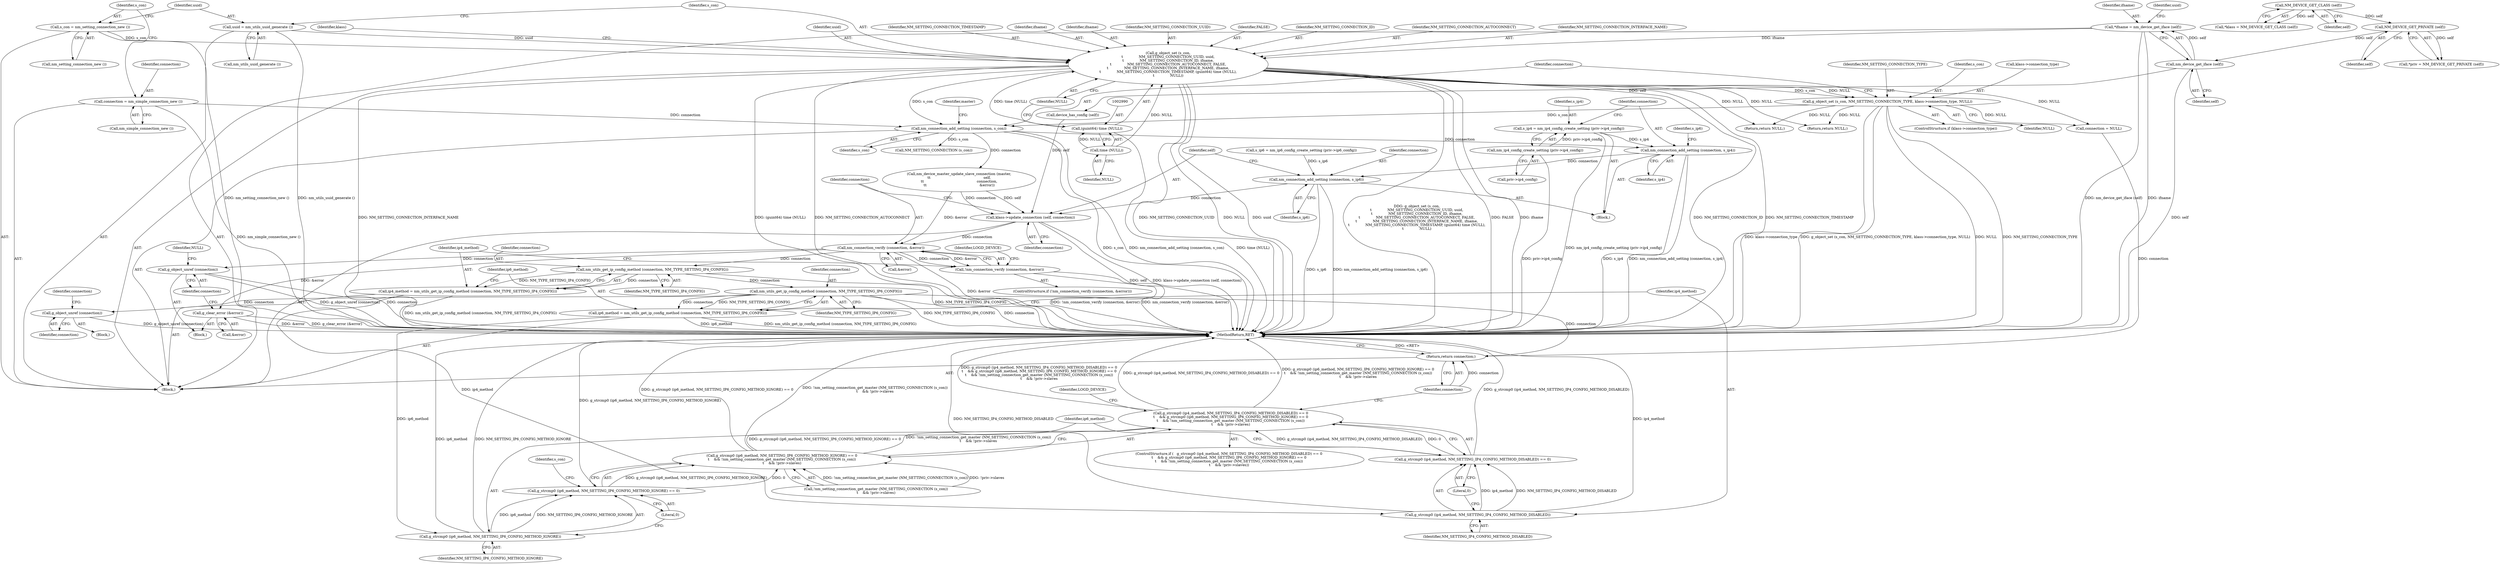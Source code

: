 digraph "0_NetworkManager_d5fc88e573fa58b93034b04d35a2454f5d28cad9@API" {
"1003045" [label="(Call,nm_connection_add_setting (connection, s_ip4))"];
"1003005" [label="(Call,nm_connection_add_setting (connection, s_con))"];
"1002969" [label="(Call,connection = nm_simple_connection_new ())"];
"1002978" [label="(Call,g_object_set (s_con,\n\t              NM_SETTING_CONNECTION_UUID, uuid,\n\t              NM_SETTING_CONNECTION_ID, ifname,\n\t              NM_SETTING_CONNECTION_AUTOCONNECT, FALSE,\n\t              NM_SETTING_CONNECTION_INTERFACE_NAME, ifname,\n\t              NM_SETTING_CONNECTION_TIMESTAMP, (guint64) time (NULL),\n\t              NULL))"];
"1002972" [label="(Call,s_con = nm_setting_connection_new ())"];
"1002975" [label="(Call,uuid = nm_utils_uuid_generate ())"];
"1002934" [label="(Call,*ifname = nm_device_get_iface (self))"];
"1002936" [label="(Call,nm_device_get_iface (self))"];
"1002931" [label="(Call,NM_DEVICE_GET_PRIVATE (self))"];
"1002926" [label="(Call,NM_DEVICE_GET_CLASS (self))"];
"1002989" [label="(Call,(guint64) time (NULL))"];
"1002991" [label="(Call,time (NULL))"];
"1002998" [label="(Call,g_object_set (s_con, NM_SETTING_CONNECTION_TYPE, klass->connection_type, NULL))"];
"1003039" [label="(Call,s_ip4 = nm_ip4_config_create_setting (priv->ip4_config))"];
"1003041" [label="(Call,nm_ip4_config_create_setting (priv->ip4_config))"];
"1003054" [label="(Call,nm_connection_add_setting (connection, s_ip6))"];
"1003057" [label="(Call,klass->update_connection (self, connection))"];
"1003062" [label="(Call,nm_connection_verify (connection, &error))"];
"1003061" [label="(Call,!nm_connection_verify (connection, &error))"];
"1003073" [label="(Call,g_clear_error (&error))"];
"1003076" [label="(Call,g_object_unref (connection))"];
"1003082" [label="(Call,nm_utils_get_ip_config_method (connection, NM_TYPE_SETTING_IP4_CONFIG))"];
"1003080" [label="(Call,ip4_method = nm_utils_get_ip_config_method (connection, NM_TYPE_SETTING_IP4_CONFIG))"];
"1003093" [label="(Call,g_strcmp0 (ip4_method, NM_SETTING_IP4_CONFIG_METHOD_DISABLED))"];
"1003092" [label="(Call,g_strcmp0 (ip4_method, NM_SETTING_IP4_CONFIG_METHOD_DISABLED) == 0)"];
"1003091" [label="(Call,g_strcmp0 (ip4_method, NM_SETTING_IP4_CONFIG_METHOD_DISABLED) == 0\n\t    && g_strcmp0 (ip6_method, NM_SETTING_IP6_CONFIG_METHOD_IGNORE) == 0\n\t    && !nm_setting_connection_get_master (NM_SETTING_CONNECTION (s_con))\n\t    && !priv->slaves)"];
"1003087" [label="(Call,nm_utils_get_ip_config_method (connection, NM_TYPE_SETTING_IP6_CONFIG))"];
"1003085" [label="(Call,ip6_method = nm_utils_get_ip_config_method (connection, NM_TYPE_SETTING_IP6_CONFIG))"];
"1003099" [label="(Call,g_strcmp0 (ip6_method, NM_SETTING_IP6_CONFIG_METHOD_IGNORE))"];
"1003098" [label="(Call,g_strcmp0 (ip6_method, NM_SETTING_IP6_CONFIG_METHOD_IGNORE) == 0)"];
"1003097" [label="(Call,g_strcmp0 (ip6_method, NM_SETTING_IP6_CONFIG_METHOD_IGNORE) == 0\n\t    && !nm_setting_connection_get_master (NM_SETTING_CONNECTION (s_con))\n\t    && !priv->slaves)"];
"1003116" [label="(Call,g_object_unref (connection))"];
"1003121" [label="(Return,return connection;)"];
"1003061" [label="(Call,!nm_connection_verify (connection, &error))"];
"1003117" [label="(Identifier,connection)"];
"1003038" [label="(Block,)"];
"1003039" [label="(Call,s_ip4 = nm_ip4_config_create_setting (priv->ip4_config))"];
"1002927" [label="(Identifier,self)"];
"1003101" [label="(Identifier,NM_SETTING_IP6_CONFIG_METHOD_IGNORE)"];
"1003096" [label="(Literal,0)"];
"1003074" [label="(Call,&error)"];
"1003093" [label="(Call,g_strcmp0 (ip4_method, NM_SETTING_IP4_CONFIG_METHOD_DISABLED))"];
"1003063" [label="(Identifier,connection)"];
"1002981" [label="(Identifier,uuid)"];
"1003079" [label="(Identifier,NULL)"];
"1003089" [label="(Identifier,NM_TYPE_SETTING_IP6_CONFIG)"];
"1003102" [label="(Literal,0)"];
"1003005" [label="(Call,nm_connection_add_setting (connection, s_con))"];
"1002961" [label="(Call,device_has_config (self))"];
"1003045" [label="(Call,nm_connection_add_setting (connection, s_ip4))"];
"1003106" [label="(Call,NM_SETTING_CONNECTION (s_con))"];
"1003099" [label="(Call,g_strcmp0 (ip6_method, NM_SETTING_IP6_CONFIG_METHOD_IGNORE))"];
"1003077" [label="(Identifier,connection)"];
"1003056" [label="(Identifier,s_ip6)"];
"1003048" [label="(Call,s_ip6 = nm_ip6_config_create_setting (priv->ip6_config))"];
"1003114" [label="(Identifier,LOGD_DEVICE)"];
"1002975" [label="(Call,uuid = nm_utils_uuid_generate ())"];
"1003047" [label="(Identifier,s_ip4)"];
"1002998" [label="(Call,g_object_set (s_con, NM_SETTING_CONNECTION_TYPE, klass->connection_type, NULL))"];
"1002931" [label="(Call,NM_DEVICE_GET_PRIVATE (self))"];
"1003097" [label="(Call,g_strcmp0 (ip6_method, NM_SETTING_IP6_CONFIG_METHOD_IGNORE) == 0\n\t    && !nm_setting_connection_get_master (NM_SETTING_CONNECTION (s_con))\n\t    && !priv->slaves)"];
"1002922" [label="(Block,)"];
"1003087" [label="(Call,nm_utils_get_ip_config_method (connection, NM_TYPE_SETTING_IP6_CONFIG))"];
"1002991" [label="(Call,time (NULL))"];
"1003006" [label="(Identifier,connection)"];
"1003081" [label="(Identifier,ip4_method)"];
"1003060" [label="(ControlStructure,if (!nm_connection_verify (connection, &error)))"];
"1003090" [label="(ControlStructure,if (   g_strcmp0 (ip4_method, NM_SETTING_IP4_CONFIG_METHOD_DISABLED) == 0\n\t    && g_strcmp0 (ip6_method, NM_SETTING_IP6_CONFIG_METHOD_IGNORE) == 0\n\t    && !nm_setting_connection_get_master (NM_SETTING_CONNECTION (s_con))\n\t    && !priv->slaves))"];
"1002972" [label="(Call,s_con = nm_setting_connection_new ())"];
"1003092" [label="(Call,g_strcmp0 (ip4_method, NM_SETTING_IP4_CONFIG_METHOD_DISABLED) == 0)"];
"1003119" [label="(Identifier,connection)"];
"1003040" [label="(Identifier,s_ip4)"];
"1002969" [label="(Call,connection = nm_simple_connection_new ())"];
"1002988" [label="(Identifier,NM_SETTING_CONNECTION_TIMESTAMP)"];
"1003088" [label="(Identifier,connection)"];
"1003116" [label="(Call,g_object_unref (connection))"];
"1002994" [label="(ControlStructure,if (klass->connection_type))"];
"1003007" [label="(Identifier,s_con)"];
"1003001" [label="(Call,klass->connection_type)"];
"1003062" [label="(Call,nm_connection_verify (connection, &error))"];
"1002992" [label="(Identifier,NULL)"];
"1003076" [label="(Call,g_object_unref (connection))"];
"1003121" [label="(Return,return connection;)"];
"1002935" [label="(Identifier,ifname)"];
"1002979" [label="(Identifier,s_con)"];
"1002977" [label="(Call,nm_utils_uuid_generate ())"];
"1003083" [label="(Identifier,connection)"];
"1002924" [label="(Call,*klass = NM_DEVICE_GET_CLASS (self))"];
"1002987" [label="(Identifier,ifname)"];
"1003000" [label="(Identifier,NM_SETTING_CONNECTION_TYPE)"];
"1003084" [label="(Identifier,NM_TYPE_SETTING_IP4_CONFIG)"];
"1003098" [label="(Call,g_strcmp0 (ip6_method, NM_SETTING_IP6_CONFIG_METHOD_IGNORE) == 0)"];
"1003057" [label="(Call,klass->update_connection (self, connection))"];
"1003078" [label="(Return,return NULL;)"];
"1003082" [label="(Call,nm_utils_get_ip_config_method (connection, NM_TYPE_SETTING_IP4_CONFIG))"];
"1003068" [label="(Identifier,LOGD_DEVICE)"];
"1002976" [label="(Identifier,uuid)"];
"1003064" [label="(Call,&error)"];
"1003058" [label="(Identifier,self)"];
"1002993" [label="(Identifier,NULL)"];
"1003054" [label="(Call,nm_connection_add_setting (connection, s_ip6))"];
"1003118" [label="(Call,connection = NULL)"];
"1002937" [label="(Identifier,self)"];
"1003041" [label="(Call,nm_ip4_config_create_setting (priv->ip4_config))"];
"1002983" [label="(Identifier,ifname)"];
"1003080" [label="(Call,ip4_method = nm_utils_get_ip_config_method (connection, NM_TYPE_SETTING_IP4_CONFIG))"];
"1003100" [label="(Identifier,ip6_method)"];
"1003103" [label="(Call,!nm_setting_connection_get_master (NM_SETTING_CONNECTION (s_con))\n\t    && !priv->slaves)"];
"1002973" [label="(Identifier,s_con)"];
"1002980" [label="(Identifier,NM_SETTING_CONNECTION_UUID)"];
"1002985" [label="(Identifier,FALSE)"];
"1003085" [label="(Call,ip6_method = nm_utils_get_ip_config_method (connection, NM_TYPE_SETTING_IP6_CONFIG))"];
"1002982" [label="(Identifier,NM_SETTING_CONNECTION_ID)"];
"1003055" [label="(Identifier,connection)"];
"1003107" [label="(Identifier,s_con)"];
"1007368" [label="(MethodReturn,RET)"];
"1002934" [label="(Call,*ifname = nm_device_get_iface (self))"];
"1002984" [label="(Identifier,NM_SETTING_CONNECTION_AUTOCONNECT)"];
"1002999" [label="(Identifier,s_con)"];
"1003091" [label="(Call,g_strcmp0 (ip4_method, NM_SETTING_IP4_CONFIG_METHOD_DISABLED) == 0\n\t    && g_strcmp0 (ip6_method, NM_SETTING_IP6_CONFIG_METHOD_IGNORE) == 0\n\t    && !nm_setting_connection_get_master (NM_SETTING_CONNECTION (s_con))\n\t    && !priv->slaves)"];
"1003049" [label="(Identifier,s_ip6)"];
"1002936" [label="(Call,nm_device_get_iface (self))"];
"1003009" [label="(Identifier,master)"];
"1002986" [label="(Identifier,NM_SETTING_CONNECTION_INTERFACE_NAME)"];
"1003112" [label="(Block,)"];
"1002978" [label="(Call,g_object_set (s_con,\n\t              NM_SETTING_CONNECTION_UUID, uuid,\n\t              NM_SETTING_CONNECTION_ID, ifname,\n\t              NM_SETTING_CONNECTION_AUTOCONNECT, FALSE,\n\t              NM_SETTING_CONNECTION_INTERFACE_NAME, ifname,\n\t              NM_SETTING_CONNECTION_TIMESTAMP, (guint64) time (NULL),\n\t              NULL))"];
"1003042" [label="(Call,priv->ip4_config)"];
"1003073" [label="(Call,g_clear_error (&error))"];
"1003066" [label="(Block,)"];
"1003059" [label="(Identifier,connection)"];
"1003095" [label="(Identifier,NM_SETTING_IP4_CONFIG_METHOD_DISABLED)"];
"1003046" [label="(Identifier,connection)"];
"1002944" [label="(Identifier,uuid)"];
"1003094" [label="(Identifier,ip4_method)"];
"1003122" [label="(Identifier,connection)"];
"1003004" [label="(Identifier,NULL)"];
"1002929" [label="(Call,*priv = NM_DEVICE_GET_PRIVATE (self))"];
"1003035" [label="(Return,return NULL;)"];
"1002974" [label="(Call,nm_setting_connection_new ())"];
"1002996" [label="(Identifier,klass)"];
"1003086" [label="(Identifier,ip6_method)"];
"1002970" [label="(Identifier,connection)"];
"1002971" [label="(Call,nm_simple_connection_new ())"];
"1002926" [label="(Call,NM_DEVICE_GET_CLASS (self))"];
"1002932" [label="(Identifier,self)"];
"1003013" [label="(Call,nm_device_master_update_slave_connection (master,\n\t\t                                               self,\n\t\t                                               connection,\n\t\t                                               &error))"];
"1002989" [label="(Call,(guint64) time (NULL))"];
"1003045" -> "1003038"  [label="AST: "];
"1003045" -> "1003047"  [label="CFG: "];
"1003046" -> "1003045"  [label="AST: "];
"1003047" -> "1003045"  [label="AST: "];
"1003049" -> "1003045"  [label="CFG: "];
"1003045" -> "1007368"  [label="DDG: s_ip4"];
"1003045" -> "1007368"  [label="DDG: nm_connection_add_setting (connection, s_ip4)"];
"1003005" -> "1003045"  [label="DDG: connection"];
"1003039" -> "1003045"  [label="DDG: s_ip4"];
"1003045" -> "1003054"  [label="DDG: connection"];
"1003005" -> "1002922"  [label="AST: "];
"1003005" -> "1003007"  [label="CFG: "];
"1003006" -> "1003005"  [label="AST: "];
"1003007" -> "1003005"  [label="AST: "];
"1003009" -> "1003005"  [label="CFG: "];
"1003005" -> "1007368"  [label="DDG: s_con"];
"1003005" -> "1007368"  [label="DDG: nm_connection_add_setting (connection, s_con)"];
"1002969" -> "1003005"  [label="DDG: connection"];
"1002978" -> "1003005"  [label="DDG: s_con"];
"1002998" -> "1003005"  [label="DDG: s_con"];
"1003005" -> "1003013"  [label="DDG: connection"];
"1003005" -> "1003106"  [label="DDG: s_con"];
"1002969" -> "1002922"  [label="AST: "];
"1002969" -> "1002971"  [label="CFG: "];
"1002970" -> "1002969"  [label="AST: "];
"1002971" -> "1002969"  [label="AST: "];
"1002973" -> "1002969"  [label="CFG: "];
"1002969" -> "1007368"  [label="DDG: nm_simple_connection_new ()"];
"1002978" -> "1002922"  [label="AST: "];
"1002978" -> "1002993"  [label="CFG: "];
"1002979" -> "1002978"  [label="AST: "];
"1002980" -> "1002978"  [label="AST: "];
"1002981" -> "1002978"  [label="AST: "];
"1002982" -> "1002978"  [label="AST: "];
"1002983" -> "1002978"  [label="AST: "];
"1002984" -> "1002978"  [label="AST: "];
"1002985" -> "1002978"  [label="AST: "];
"1002986" -> "1002978"  [label="AST: "];
"1002987" -> "1002978"  [label="AST: "];
"1002988" -> "1002978"  [label="AST: "];
"1002989" -> "1002978"  [label="AST: "];
"1002993" -> "1002978"  [label="AST: "];
"1002996" -> "1002978"  [label="CFG: "];
"1002978" -> "1007368"  [label="DDG: NM_SETTING_CONNECTION_UUID"];
"1002978" -> "1007368"  [label="DDG: NULL"];
"1002978" -> "1007368"  [label="DDG: uuid"];
"1002978" -> "1007368"  [label="DDG: g_object_set (s_con,\n\t              NM_SETTING_CONNECTION_UUID, uuid,\n\t              NM_SETTING_CONNECTION_ID, ifname,\n\t              NM_SETTING_CONNECTION_AUTOCONNECT, FALSE,\n\t              NM_SETTING_CONNECTION_INTERFACE_NAME, ifname,\n\t              NM_SETTING_CONNECTION_TIMESTAMP, (guint64) time (NULL),\n\t              NULL)"];
"1002978" -> "1007368"  [label="DDG: FALSE"];
"1002978" -> "1007368"  [label="DDG: ifname"];
"1002978" -> "1007368"  [label="DDG: NM_SETTING_CONNECTION_ID"];
"1002978" -> "1007368"  [label="DDG: NM_SETTING_CONNECTION_TIMESTAMP"];
"1002978" -> "1007368"  [label="DDG: NM_SETTING_CONNECTION_INTERFACE_NAME"];
"1002978" -> "1007368"  [label="DDG: (guint64) time (NULL)"];
"1002978" -> "1007368"  [label="DDG: NM_SETTING_CONNECTION_AUTOCONNECT"];
"1002972" -> "1002978"  [label="DDG: s_con"];
"1002975" -> "1002978"  [label="DDG: uuid"];
"1002934" -> "1002978"  [label="DDG: ifname"];
"1002989" -> "1002978"  [label="DDG: time (NULL)"];
"1002991" -> "1002978"  [label="DDG: NULL"];
"1002978" -> "1002998"  [label="DDG: s_con"];
"1002978" -> "1002998"  [label="DDG: NULL"];
"1002978" -> "1003035"  [label="DDG: NULL"];
"1002978" -> "1003078"  [label="DDG: NULL"];
"1002978" -> "1003118"  [label="DDG: NULL"];
"1002972" -> "1002922"  [label="AST: "];
"1002972" -> "1002974"  [label="CFG: "];
"1002973" -> "1002972"  [label="AST: "];
"1002974" -> "1002972"  [label="AST: "];
"1002976" -> "1002972"  [label="CFG: "];
"1002972" -> "1007368"  [label="DDG: nm_setting_connection_new ()"];
"1002975" -> "1002922"  [label="AST: "];
"1002975" -> "1002977"  [label="CFG: "];
"1002976" -> "1002975"  [label="AST: "];
"1002977" -> "1002975"  [label="AST: "];
"1002979" -> "1002975"  [label="CFG: "];
"1002975" -> "1007368"  [label="DDG: nm_utils_uuid_generate ()"];
"1002934" -> "1002922"  [label="AST: "];
"1002934" -> "1002936"  [label="CFG: "];
"1002935" -> "1002934"  [label="AST: "];
"1002936" -> "1002934"  [label="AST: "];
"1002944" -> "1002934"  [label="CFG: "];
"1002934" -> "1007368"  [label="DDG: ifname"];
"1002934" -> "1007368"  [label="DDG: nm_device_get_iface (self)"];
"1002936" -> "1002934"  [label="DDG: self"];
"1002936" -> "1002937"  [label="CFG: "];
"1002937" -> "1002936"  [label="AST: "];
"1002936" -> "1007368"  [label="DDG: self"];
"1002931" -> "1002936"  [label="DDG: self"];
"1002936" -> "1002961"  [label="DDG: self"];
"1002931" -> "1002929"  [label="AST: "];
"1002931" -> "1002932"  [label="CFG: "];
"1002932" -> "1002931"  [label="AST: "];
"1002929" -> "1002931"  [label="CFG: "];
"1002931" -> "1002929"  [label="DDG: self"];
"1002926" -> "1002931"  [label="DDG: self"];
"1002926" -> "1002924"  [label="AST: "];
"1002926" -> "1002927"  [label="CFG: "];
"1002927" -> "1002926"  [label="AST: "];
"1002924" -> "1002926"  [label="CFG: "];
"1002926" -> "1002924"  [label="DDG: self"];
"1002989" -> "1002991"  [label="CFG: "];
"1002990" -> "1002989"  [label="AST: "];
"1002991" -> "1002989"  [label="AST: "];
"1002993" -> "1002989"  [label="CFG: "];
"1002989" -> "1007368"  [label="DDG: time (NULL)"];
"1002991" -> "1002989"  [label="DDG: NULL"];
"1002991" -> "1002992"  [label="CFG: "];
"1002992" -> "1002991"  [label="AST: "];
"1002998" -> "1002994"  [label="AST: "];
"1002998" -> "1003004"  [label="CFG: "];
"1002999" -> "1002998"  [label="AST: "];
"1003000" -> "1002998"  [label="AST: "];
"1003001" -> "1002998"  [label="AST: "];
"1003004" -> "1002998"  [label="AST: "];
"1003006" -> "1002998"  [label="CFG: "];
"1002998" -> "1007368"  [label="DDG: NM_SETTING_CONNECTION_TYPE"];
"1002998" -> "1007368"  [label="DDG: g_object_set (s_con, NM_SETTING_CONNECTION_TYPE, klass->connection_type, NULL)"];
"1002998" -> "1007368"  [label="DDG: NULL"];
"1002998" -> "1007368"  [label="DDG: klass->connection_type"];
"1002998" -> "1003035"  [label="DDG: NULL"];
"1002998" -> "1003078"  [label="DDG: NULL"];
"1002998" -> "1003118"  [label="DDG: NULL"];
"1003039" -> "1003038"  [label="AST: "];
"1003039" -> "1003041"  [label="CFG: "];
"1003040" -> "1003039"  [label="AST: "];
"1003041" -> "1003039"  [label="AST: "];
"1003046" -> "1003039"  [label="CFG: "];
"1003039" -> "1007368"  [label="DDG: nm_ip4_config_create_setting (priv->ip4_config)"];
"1003041" -> "1003039"  [label="DDG: priv->ip4_config"];
"1003041" -> "1003042"  [label="CFG: "];
"1003042" -> "1003041"  [label="AST: "];
"1003041" -> "1007368"  [label="DDG: priv->ip4_config"];
"1003054" -> "1003038"  [label="AST: "];
"1003054" -> "1003056"  [label="CFG: "];
"1003055" -> "1003054"  [label="AST: "];
"1003056" -> "1003054"  [label="AST: "];
"1003058" -> "1003054"  [label="CFG: "];
"1003054" -> "1007368"  [label="DDG: nm_connection_add_setting (connection, s_ip6)"];
"1003054" -> "1007368"  [label="DDG: s_ip6"];
"1003048" -> "1003054"  [label="DDG: s_ip6"];
"1003054" -> "1003057"  [label="DDG: connection"];
"1003057" -> "1002922"  [label="AST: "];
"1003057" -> "1003059"  [label="CFG: "];
"1003058" -> "1003057"  [label="AST: "];
"1003059" -> "1003057"  [label="AST: "];
"1003063" -> "1003057"  [label="CFG: "];
"1003057" -> "1007368"  [label="DDG: self"];
"1003057" -> "1007368"  [label="DDG: klass->update_connection (self, connection)"];
"1002961" -> "1003057"  [label="DDG: self"];
"1003013" -> "1003057"  [label="DDG: self"];
"1003013" -> "1003057"  [label="DDG: connection"];
"1003057" -> "1003062"  [label="DDG: connection"];
"1003062" -> "1003061"  [label="AST: "];
"1003062" -> "1003064"  [label="CFG: "];
"1003063" -> "1003062"  [label="AST: "];
"1003064" -> "1003062"  [label="AST: "];
"1003061" -> "1003062"  [label="CFG: "];
"1003062" -> "1007368"  [label="DDG: &error"];
"1003062" -> "1003061"  [label="DDG: connection"];
"1003062" -> "1003061"  [label="DDG: &error"];
"1003013" -> "1003062"  [label="DDG: &error"];
"1003062" -> "1003073"  [label="DDG: &error"];
"1003062" -> "1003076"  [label="DDG: connection"];
"1003062" -> "1003082"  [label="DDG: connection"];
"1003061" -> "1003060"  [label="AST: "];
"1003068" -> "1003061"  [label="CFG: "];
"1003081" -> "1003061"  [label="CFG: "];
"1003061" -> "1007368"  [label="DDG: nm_connection_verify (connection, &error)"];
"1003061" -> "1007368"  [label="DDG: !nm_connection_verify (connection, &error)"];
"1003073" -> "1003066"  [label="AST: "];
"1003073" -> "1003074"  [label="CFG: "];
"1003074" -> "1003073"  [label="AST: "];
"1003077" -> "1003073"  [label="CFG: "];
"1003073" -> "1007368"  [label="DDG: g_clear_error (&error)"];
"1003073" -> "1007368"  [label="DDG: &error"];
"1003076" -> "1003066"  [label="AST: "];
"1003076" -> "1003077"  [label="CFG: "];
"1003077" -> "1003076"  [label="AST: "];
"1003079" -> "1003076"  [label="CFG: "];
"1003076" -> "1007368"  [label="DDG: g_object_unref (connection)"];
"1003076" -> "1007368"  [label="DDG: connection"];
"1003082" -> "1003080"  [label="AST: "];
"1003082" -> "1003084"  [label="CFG: "];
"1003083" -> "1003082"  [label="AST: "];
"1003084" -> "1003082"  [label="AST: "];
"1003080" -> "1003082"  [label="CFG: "];
"1003082" -> "1007368"  [label="DDG: NM_TYPE_SETTING_IP4_CONFIG"];
"1003082" -> "1003080"  [label="DDG: connection"];
"1003082" -> "1003080"  [label="DDG: NM_TYPE_SETTING_IP4_CONFIG"];
"1003082" -> "1003087"  [label="DDG: connection"];
"1003080" -> "1002922"  [label="AST: "];
"1003081" -> "1003080"  [label="AST: "];
"1003086" -> "1003080"  [label="CFG: "];
"1003080" -> "1007368"  [label="DDG: nm_utils_get_ip_config_method (connection, NM_TYPE_SETTING_IP4_CONFIG)"];
"1003080" -> "1003093"  [label="DDG: ip4_method"];
"1003093" -> "1003092"  [label="AST: "];
"1003093" -> "1003095"  [label="CFG: "];
"1003094" -> "1003093"  [label="AST: "];
"1003095" -> "1003093"  [label="AST: "];
"1003096" -> "1003093"  [label="CFG: "];
"1003093" -> "1007368"  [label="DDG: ip4_method"];
"1003093" -> "1007368"  [label="DDG: NM_SETTING_IP4_CONFIG_METHOD_DISABLED"];
"1003093" -> "1003092"  [label="DDG: ip4_method"];
"1003093" -> "1003092"  [label="DDG: NM_SETTING_IP4_CONFIG_METHOD_DISABLED"];
"1003092" -> "1003091"  [label="AST: "];
"1003092" -> "1003096"  [label="CFG: "];
"1003096" -> "1003092"  [label="AST: "];
"1003100" -> "1003092"  [label="CFG: "];
"1003091" -> "1003092"  [label="CFG: "];
"1003092" -> "1007368"  [label="DDG: g_strcmp0 (ip4_method, NM_SETTING_IP4_CONFIG_METHOD_DISABLED)"];
"1003092" -> "1003091"  [label="DDG: g_strcmp0 (ip4_method, NM_SETTING_IP4_CONFIG_METHOD_DISABLED)"];
"1003092" -> "1003091"  [label="DDG: 0"];
"1003091" -> "1003090"  [label="AST: "];
"1003091" -> "1003097"  [label="CFG: "];
"1003097" -> "1003091"  [label="AST: "];
"1003114" -> "1003091"  [label="CFG: "];
"1003122" -> "1003091"  [label="CFG: "];
"1003091" -> "1007368"  [label="DDG: g_strcmp0 (ip4_method, NM_SETTING_IP4_CONFIG_METHOD_DISABLED) == 0\n\t    && g_strcmp0 (ip6_method, NM_SETTING_IP6_CONFIG_METHOD_IGNORE) == 0\n\t    && !nm_setting_connection_get_master (NM_SETTING_CONNECTION (s_con))\n\t    && !priv->slaves"];
"1003091" -> "1007368"  [label="DDG: g_strcmp0 (ip4_method, NM_SETTING_IP4_CONFIG_METHOD_DISABLED) == 0"];
"1003091" -> "1007368"  [label="DDG: g_strcmp0 (ip6_method, NM_SETTING_IP6_CONFIG_METHOD_IGNORE) == 0\n\t    && !nm_setting_connection_get_master (NM_SETTING_CONNECTION (s_con))\n\t    && !priv->slaves"];
"1003097" -> "1003091"  [label="DDG: g_strcmp0 (ip6_method, NM_SETTING_IP6_CONFIG_METHOD_IGNORE) == 0"];
"1003097" -> "1003091"  [label="DDG: !nm_setting_connection_get_master (NM_SETTING_CONNECTION (s_con))\n\t    && !priv->slaves"];
"1003087" -> "1003085"  [label="AST: "];
"1003087" -> "1003089"  [label="CFG: "];
"1003088" -> "1003087"  [label="AST: "];
"1003089" -> "1003087"  [label="AST: "];
"1003085" -> "1003087"  [label="CFG: "];
"1003087" -> "1007368"  [label="DDG: NM_TYPE_SETTING_IP6_CONFIG"];
"1003087" -> "1007368"  [label="DDG: connection"];
"1003087" -> "1003085"  [label="DDG: connection"];
"1003087" -> "1003085"  [label="DDG: NM_TYPE_SETTING_IP6_CONFIG"];
"1003087" -> "1003116"  [label="DDG: connection"];
"1003087" -> "1003121"  [label="DDG: connection"];
"1003085" -> "1002922"  [label="AST: "];
"1003086" -> "1003085"  [label="AST: "];
"1003094" -> "1003085"  [label="CFG: "];
"1003085" -> "1007368"  [label="DDG: nm_utils_get_ip_config_method (connection, NM_TYPE_SETTING_IP6_CONFIG)"];
"1003085" -> "1007368"  [label="DDG: ip6_method"];
"1003085" -> "1003099"  [label="DDG: ip6_method"];
"1003099" -> "1003098"  [label="AST: "];
"1003099" -> "1003101"  [label="CFG: "];
"1003100" -> "1003099"  [label="AST: "];
"1003101" -> "1003099"  [label="AST: "];
"1003102" -> "1003099"  [label="CFG: "];
"1003099" -> "1007368"  [label="DDG: NM_SETTING_IP6_CONFIG_METHOD_IGNORE"];
"1003099" -> "1007368"  [label="DDG: ip6_method"];
"1003099" -> "1003098"  [label="DDG: ip6_method"];
"1003099" -> "1003098"  [label="DDG: NM_SETTING_IP6_CONFIG_METHOD_IGNORE"];
"1003098" -> "1003097"  [label="AST: "];
"1003098" -> "1003102"  [label="CFG: "];
"1003102" -> "1003098"  [label="AST: "];
"1003107" -> "1003098"  [label="CFG: "];
"1003097" -> "1003098"  [label="CFG: "];
"1003098" -> "1007368"  [label="DDG: g_strcmp0 (ip6_method, NM_SETTING_IP6_CONFIG_METHOD_IGNORE)"];
"1003098" -> "1003097"  [label="DDG: g_strcmp0 (ip6_method, NM_SETTING_IP6_CONFIG_METHOD_IGNORE)"];
"1003098" -> "1003097"  [label="DDG: 0"];
"1003097" -> "1003103"  [label="CFG: "];
"1003103" -> "1003097"  [label="AST: "];
"1003097" -> "1007368"  [label="DDG: g_strcmp0 (ip6_method, NM_SETTING_IP6_CONFIG_METHOD_IGNORE) == 0"];
"1003097" -> "1007368"  [label="DDG: !nm_setting_connection_get_master (NM_SETTING_CONNECTION (s_con))\n\t    && !priv->slaves"];
"1003103" -> "1003097"  [label="DDG: !nm_setting_connection_get_master (NM_SETTING_CONNECTION (s_con))"];
"1003103" -> "1003097"  [label="DDG: !priv->slaves"];
"1003116" -> "1003112"  [label="AST: "];
"1003116" -> "1003117"  [label="CFG: "];
"1003117" -> "1003116"  [label="AST: "];
"1003119" -> "1003116"  [label="CFG: "];
"1003116" -> "1007368"  [label="DDG: g_object_unref (connection)"];
"1003121" -> "1002922"  [label="AST: "];
"1003121" -> "1003122"  [label="CFG: "];
"1003122" -> "1003121"  [label="AST: "];
"1007368" -> "1003121"  [label="CFG: "];
"1003121" -> "1007368"  [label="DDG: <RET>"];
"1003122" -> "1003121"  [label="DDG: connection"];
"1003118" -> "1003121"  [label="DDG: connection"];
}
